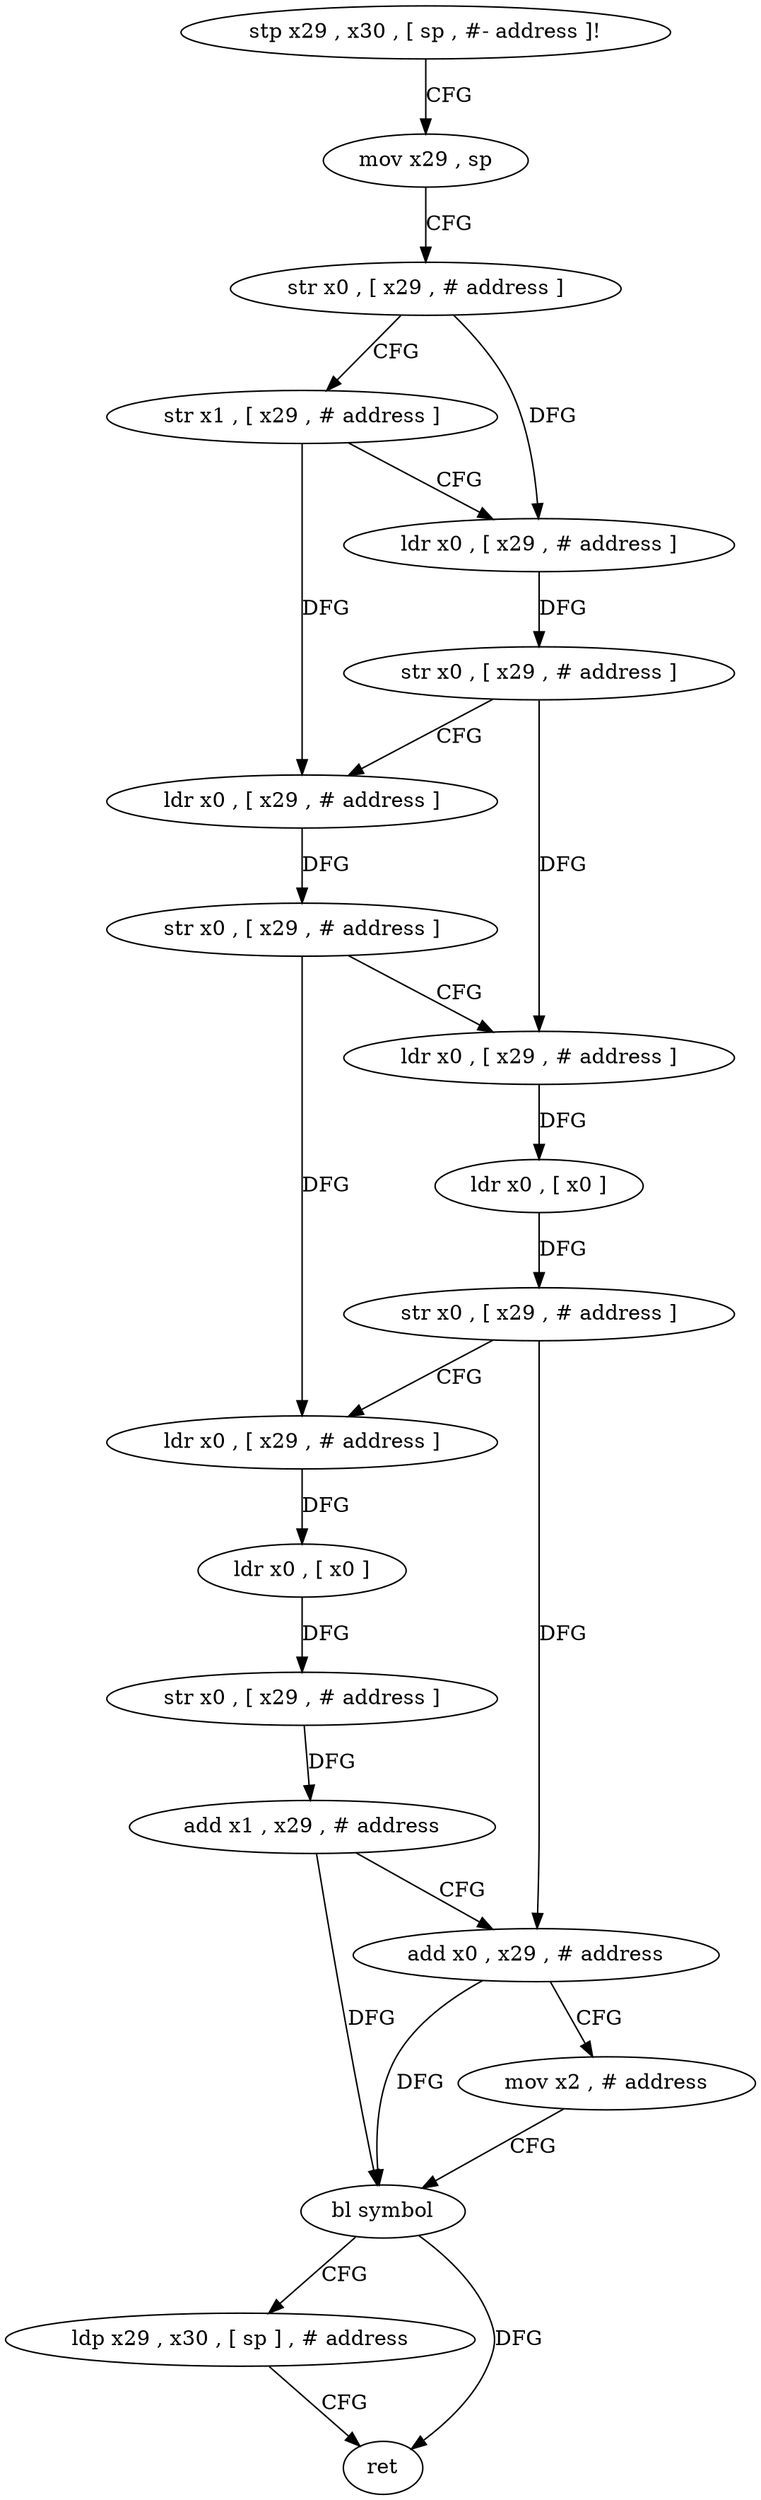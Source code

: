 digraph "func" {
"4234152" [label = "stp x29 , x30 , [ sp , #- address ]!" ]
"4234156" [label = "mov x29 , sp" ]
"4234160" [label = "str x0 , [ x29 , # address ]" ]
"4234164" [label = "str x1 , [ x29 , # address ]" ]
"4234168" [label = "ldr x0 , [ x29 , # address ]" ]
"4234172" [label = "str x0 , [ x29 , # address ]" ]
"4234176" [label = "ldr x0 , [ x29 , # address ]" ]
"4234180" [label = "str x0 , [ x29 , # address ]" ]
"4234184" [label = "ldr x0 , [ x29 , # address ]" ]
"4234188" [label = "ldr x0 , [ x0 ]" ]
"4234192" [label = "str x0 , [ x29 , # address ]" ]
"4234196" [label = "ldr x0 , [ x29 , # address ]" ]
"4234200" [label = "ldr x0 , [ x0 ]" ]
"4234204" [label = "str x0 , [ x29 , # address ]" ]
"4234208" [label = "add x1 , x29 , # address" ]
"4234212" [label = "add x0 , x29 , # address" ]
"4234216" [label = "mov x2 , # address" ]
"4234220" [label = "bl symbol" ]
"4234224" [label = "ldp x29 , x30 , [ sp ] , # address" ]
"4234228" [label = "ret" ]
"4234152" -> "4234156" [ label = "CFG" ]
"4234156" -> "4234160" [ label = "CFG" ]
"4234160" -> "4234164" [ label = "CFG" ]
"4234160" -> "4234168" [ label = "DFG" ]
"4234164" -> "4234168" [ label = "CFG" ]
"4234164" -> "4234176" [ label = "DFG" ]
"4234168" -> "4234172" [ label = "DFG" ]
"4234172" -> "4234176" [ label = "CFG" ]
"4234172" -> "4234184" [ label = "DFG" ]
"4234176" -> "4234180" [ label = "DFG" ]
"4234180" -> "4234184" [ label = "CFG" ]
"4234180" -> "4234196" [ label = "DFG" ]
"4234184" -> "4234188" [ label = "DFG" ]
"4234188" -> "4234192" [ label = "DFG" ]
"4234192" -> "4234196" [ label = "CFG" ]
"4234192" -> "4234212" [ label = "DFG" ]
"4234196" -> "4234200" [ label = "DFG" ]
"4234200" -> "4234204" [ label = "DFG" ]
"4234204" -> "4234208" [ label = "DFG" ]
"4234208" -> "4234212" [ label = "CFG" ]
"4234208" -> "4234220" [ label = "DFG" ]
"4234212" -> "4234216" [ label = "CFG" ]
"4234212" -> "4234220" [ label = "DFG" ]
"4234216" -> "4234220" [ label = "CFG" ]
"4234220" -> "4234224" [ label = "CFG" ]
"4234220" -> "4234228" [ label = "DFG" ]
"4234224" -> "4234228" [ label = "CFG" ]
}

